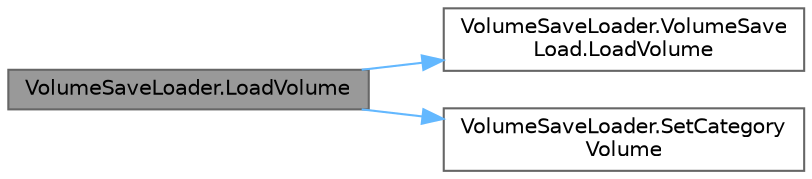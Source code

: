 digraph "VolumeSaveLoader.LoadVolume"
{
 // LATEX_PDF_SIZE
  bgcolor="transparent";
  edge [fontname=Helvetica,fontsize=10,labelfontname=Helvetica,labelfontsize=10];
  node [fontname=Helvetica,fontsize=10,shape=box,height=0.2,width=0.4];
  rankdir="LR";
  Node1 [id="Node000001",label="VolumeSaveLoader.LoadVolume",height=0.2,width=0.4,color="gray40", fillcolor="grey60", style="filled", fontcolor="black",tooltip="各カテゴリの音量を外部ファイルから読み込む。"];
  Node1 -> Node2 [id="edge1_Node000001_Node000002",color="steelblue1",style="solid",tooltip=" "];
  Node2 [id="Node000002",label="VolumeSaveLoader.VolumeSave\lLoad.LoadVolume",height=0.2,width=0.4,color="grey40", fillcolor="white", style="filled",URL="$struct_volume_save_loader_1_1_volume_save_load.html#a242af6c13c79e68920684d5517d61bf8",tooltip="各カテゴリの音量を外部ファイルから読み込む。"];
  Node1 -> Node3 [id="edge2_Node000001_Node000003",color="steelblue1",style="solid",tooltip=" "];
  Node3 [id="Node000003",label="VolumeSaveLoader.SetCategory\lVolume",height=0.2,width=0.4,color="grey40", fillcolor="white", style="filled",URL="$class_volume_save_loader.html#afd1c8af70f1a25ac3472e7c45039b0b9",tooltip="カテゴリの音量を設定する。"];
}
